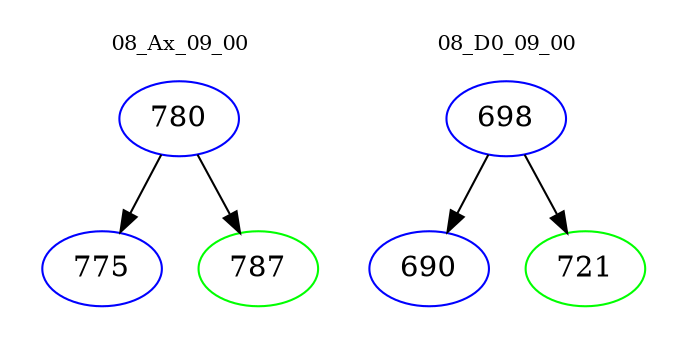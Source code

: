 digraph{
subgraph cluster_0 {
color = white
label = "08_Ax_09_00";
fontsize=10;
T0_780 [label="780", color="blue"]
T0_780 -> T0_775 [color="black"]
T0_775 [label="775", color="blue"]
T0_780 -> T0_787 [color="black"]
T0_787 [label="787", color="green"]
}
subgraph cluster_1 {
color = white
label = "08_D0_09_00";
fontsize=10;
T1_698 [label="698", color="blue"]
T1_698 -> T1_690 [color="black"]
T1_690 [label="690", color="blue"]
T1_698 -> T1_721 [color="black"]
T1_721 [label="721", color="green"]
}
}
